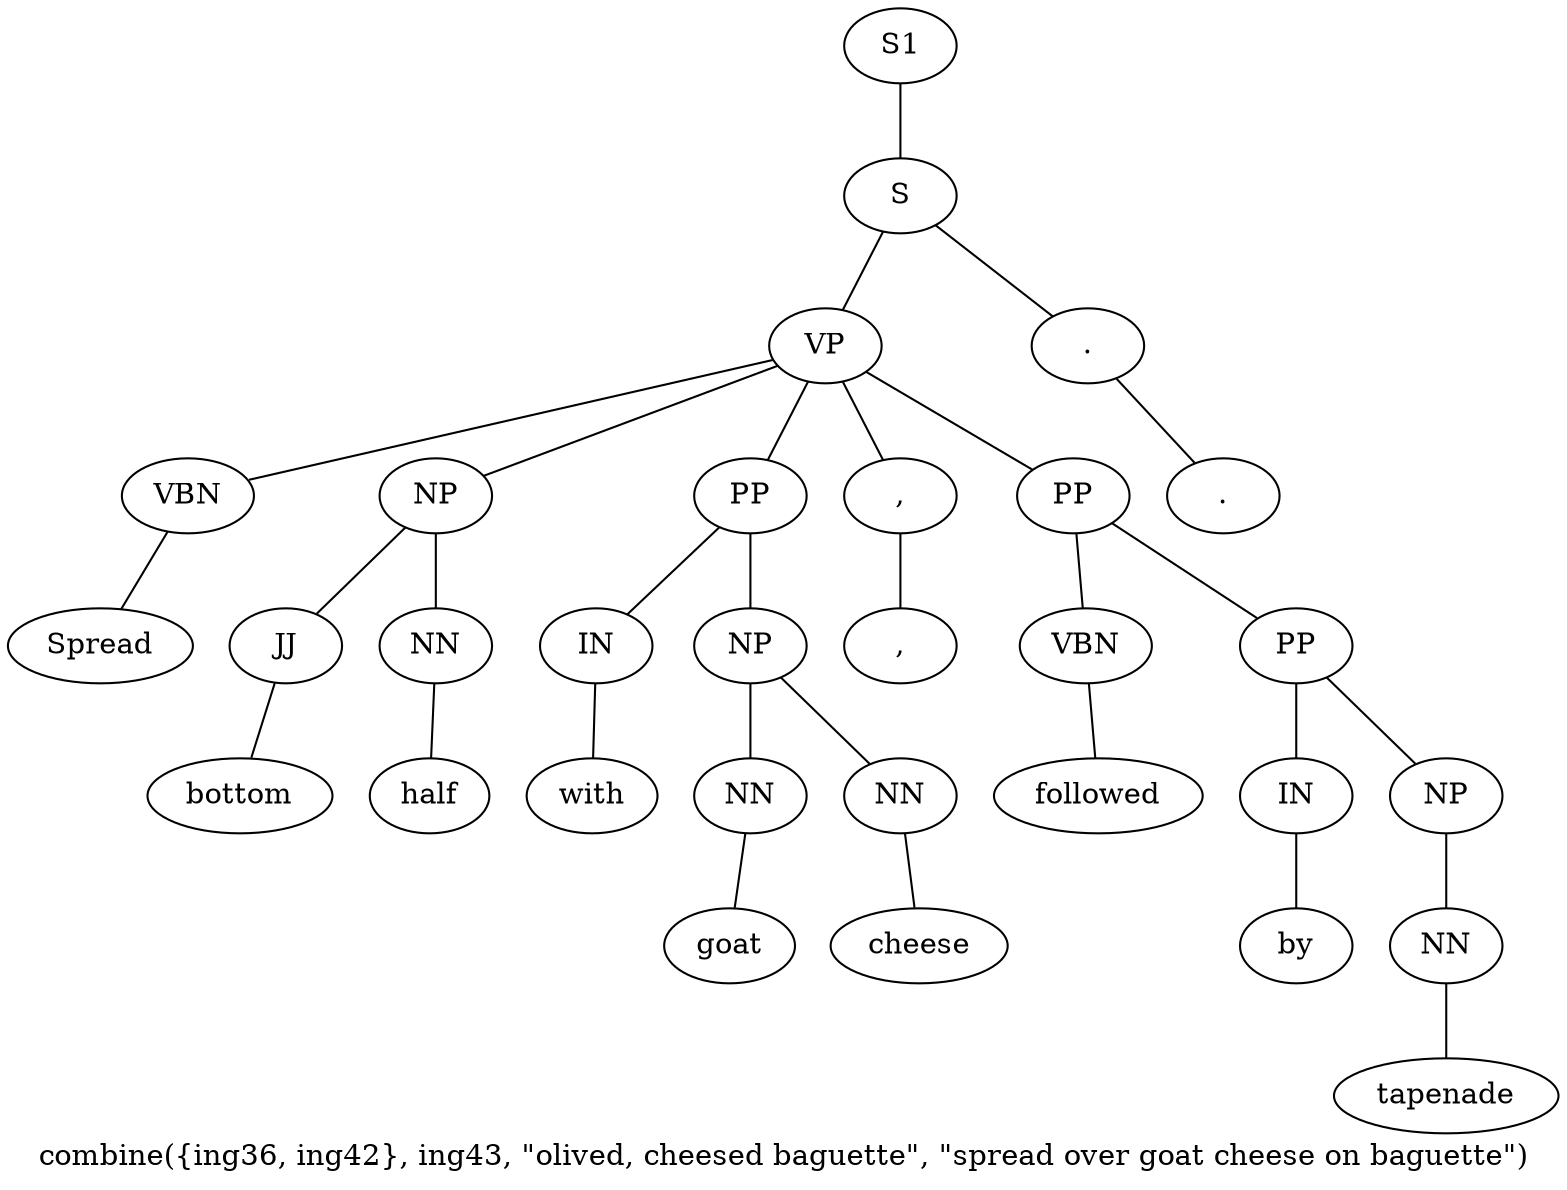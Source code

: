 graph SyntaxGraph {
	label = "combine({ing36, ing42}, ing43, \"olived, cheesed baguette\", \"spread over goat cheese on baguette\")";
	Node0 [label="S1"];
	Node1 [label="S"];
	Node2 [label="VP"];
	Node3 [label="VBN"];
	Node4 [label="Spread"];
	Node5 [label="NP"];
	Node6 [label="JJ"];
	Node7 [label="bottom"];
	Node8 [label="NN"];
	Node9 [label="half"];
	Node10 [label="PP"];
	Node11 [label="IN"];
	Node12 [label="with"];
	Node13 [label="NP"];
	Node14 [label="NN"];
	Node15 [label="goat"];
	Node16 [label="NN"];
	Node17 [label="cheese"];
	Node18 [label=","];
	Node19 [label=","];
	Node20 [label="PP"];
	Node21 [label="VBN"];
	Node22 [label="followed"];
	Node23 [label="PP"];
	Node24 [label="IN"];
	Node25 [label="by"];
	Node26 [label="NP"];
	Node27 [label="NN"];
	Node28 [label="tapenade"];
	Node29 [label="."];
	Node30 [label="."];

	Node0 -- Node1;
	Node1 -- Node2;
	Node1 -- Node29;
	Node2 -- Node3;
	Node2 -- Node5;
	Node2 -- Node10;
	Node2 -- Node18;
	Node2 -- Node20;
	Node3 -- Node4;
	Node5 -- Node6;
	Node5 -- Node8;
	Node6 -- Node7;
	Node8 -- Node9;
	Node10 -- Node11;
	Node10 -- Node13;
	Node11 -- Node12;
	Node13 -- Node14;
	Node13 -- Node16;
	Node14 -- Node15;
	Node16 -- Node17;
	Node18 -- Node19;
	Node20 -- Node21;
	Node20 -- Node23;
	Node21 -- Node22;
	Node23 -- Node24;
	Node23 -- Node26;
	Node24 -- Node25;
	Node26 -- Node27;
	Node27 -- Node28;
	Node29 -- Node30;
}